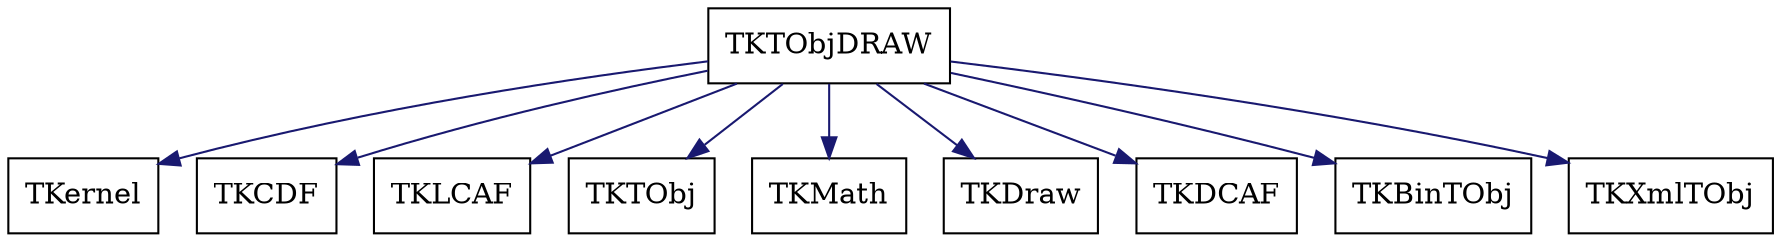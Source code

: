 digraph schema_TKTObjDRAW
{
	TKTObjDRAW [ URL = "toolkit_tktobjdraw.html", shape = box ]
	TKernel [ URL = "toolkit_tkernel.html" , shape = box ]
	TKTObjDRAW -> TKernel [ color = "midnightblue", style = "solid" ]
	TKCDF [ URL = "toolkit_tkcdf.html" , shape = box ]
	TKTObjDRAW -> TKCDF [ color = "midnightblue", style = "solid" ]
	TKLCAF [ URL = "toolkit_tklcaf.html" , shape = box ]
	TKTObjDRAW -> TKLCAF [ color = "midnightblue", style = "solid" ]
	TKTObj [ URL = "toolkit_tktobj.html" , shape = box ]
	TKTObjDRAW -> TKTObj [ color = "midnightblue", style = "solid" ]
	TKMath [ URL = "toolkit_tkmath.html" , shape = box ]
	TKTObjDRAW -> TKMath [ color = "midnightblue", style = "solid" ]
	TKDraw [ URL = "toolkit_tkdraw.html" , shape = box ]
	TKTObjDRAW -> TKDraw [ color = "midnightblue", style = "solid" ]
	TKDCAF [ URL = "toolkit_tkdcaf.html" , shape = box ]
	TKTObjDRAW -> TKDCAF [ color = "midnightblue", style = "solid" ]
	TKBinTObj [ URL = "toolkit_tkbintobj.html" , shape = box ]
	TKTObjDRAW -> TKBinTObj [ color = "midnightblue", style = "solid" ]
	TKXmlTObj [ URL = "toolkit_tkxmltobj.html" , shape = box ]
	TKTObjDRAW -> TKXmlTObj [ color = "midnightblue", style = "solid" ]
	aspect = 1
}

